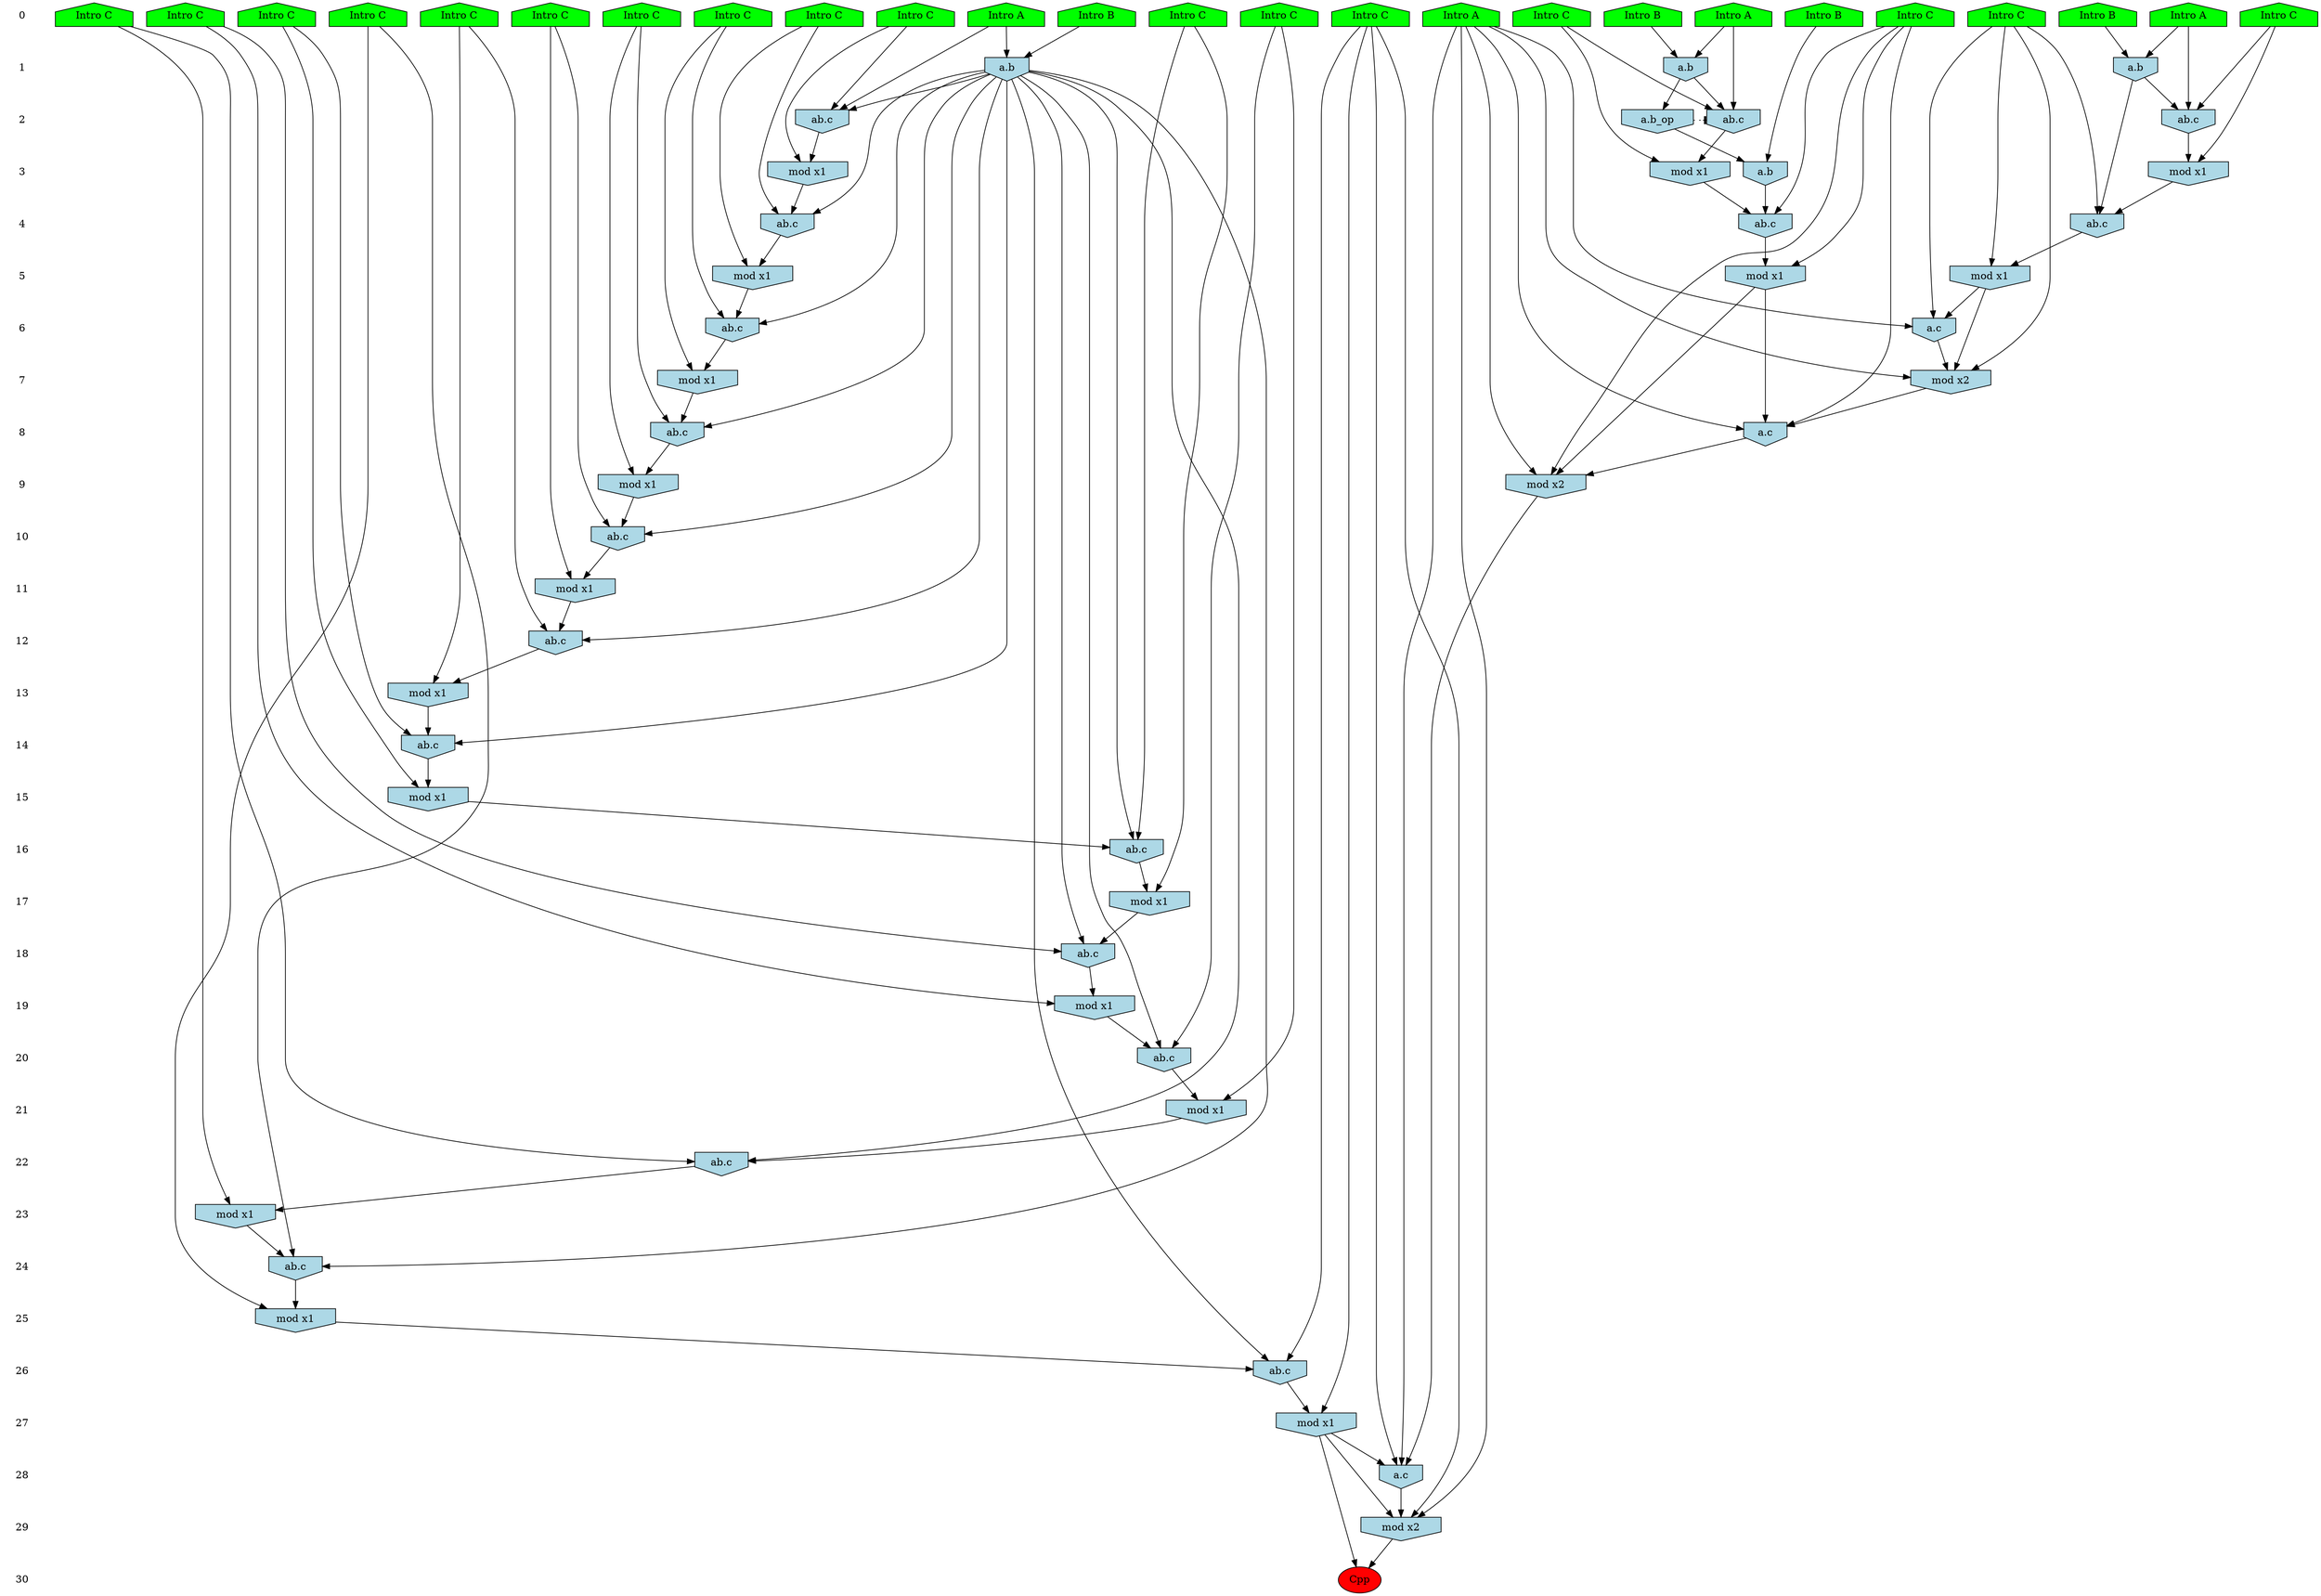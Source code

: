 /* Compression of 1 causal flows obtained in average at 1.707214E+01 t.u */
/* Compressed causal flows were: [2975] */
digraph G{
 ranksep=.5 ; 
{ rank = same ; "0" [shape=plaintext] ; node_1 [label ="Intro A", shape=house, style=filled, fillcolor=green] ;
node_2 [label ="Intro A", shape=house, style=filled, fillcolor=green] ;
node_3 [label ="Intro B", shape=house, style=filled, fillcolor=green] ;
node_4 [label ="Intro A", shape=house, style=filled, fillcolor=green] ;
node_5 [label ="Intro A", shape=house, style=filled, fillcolor=green] ;
node_6 [label ="Intro B", shape=house, style=filled, fillcolor=green] ;
node_7 [label ="Intro B", shape=house, style=filled, fillcolor=green] ;
node_8 [label ="Intro B", shape=house, style=filled, fillcolor=green] ;
node_9 [label ="Intro C", shape=house, style=filled, fillcolor=green] ;
node_10 [label ="Intro C", shape=house, style=filled, fillcolor=green] ;
node_11 [label ="Intro C", shape=house, style=filled, fillcolor=green] ;
node_12 [label ="Intro C", shape=house, style=filled, fillcolor=green] ;
node_13 [label ="Intro C", shape=house, style=filled, fillcolor=green] ;
node_14 [label ="Intro C", shape=house, style=filled, fillcolor=green] ;
node_15 [label ="Intro C", shape=house, style=filled, fillcolor=green] ;
node_16 [label ="Intro C", shape=house, style=filled, fillcolor=green] ;
node_17 [label ="Intro C", shape=house, style=filled, fillcolor=green] ;
node_18 [label ="Intro C", shape=house, style=filled, fillcolor=green] ;
node_19 [label ="Intro C", shape=house, style=filled, fillcolor=green] ;
node_20 [label ="Intro C", shape=house, style=filled, fillcolor=green] ;
node_21 [label ="Intro C", shape=house, style=filled, fillcolor=green] ;
node_22 [label ="Intro C", shape=house, style=filled, fillcolor=green] ;
node_23 [label ="Intro C", shape=house, style=filled, fillcolor=green] ;
node_24 [label ="Intro C", shape=house, style=filled, fillcolor=green] ;
node_25 [label ="Intro C", shape=house, style=filled, fillcolor=green] ;
}
{ rank = same ; "1" [shape=plaintext] ; node_26 [label="a.b", shape=invhouse, style=filled, fillcolor = lightblue] ;
node_28 [label="a.b", shape=invhouse, style=filled, fillcolor = lightblue] ;
node_29 [label="a.b", shape=invhouse, style=filled, fillcolor = lightblue] ;
}
{ rank = same ; "2" [shape=plaintext] ; node_27 [label="ab.c", shape=invhouse, style=filled, fillcolor = lightblue] ;
node_30 [label="ab.c", shape=invhouse, style=filled, fillcolor = lightblue] ;
node_31 [label="a.b_op", shape=invhouse, style=filled, fillcolor = lightblue] ;
node_33 [label="ab.c", shape=invhouse, style=filled, fillcolor = lightblue] ;
}
{ rank = same ; "3" [shape=plaintext] ; node_32 [label="mod x1", shape=invhouse, style=filled, fillcolor = lightblue] ;
node_34 [label="mod x1", shape=invhouse, style=filled, fillcolor = lightblue] ;
node_35 [label="mod x1", shape=invhouse, style=filled, fillcolor = lightblue] ;
node_44 [label="a.b", shape=invhouse, style=filled, fillcolor = lightblue] ;
}
{ rank = same ; "4" [shape=plaintext] ; node_36 [label="ab.c", shape=invhouse, style=filled, fillcolor = lightblue] ;
node_37 [label="ab.c", shape=invhouse, style=filled, fillcolor = lightblue] ;
node_45 [label="ab.c", shape=invhouse, style=filled, fillcolor = lightblue] ;
}
{ rank = same ; "5" [shape=plaintext] ; node_38 [label="mod x1", shape=invhouse, style=filled, fillcolor = lightblue] ;
node_40 [label="mod x1", shape=invhouse, style=filled, fillcolor = lightblue] ;
node_47 [label="mod x1", shape=invhouse, style=filled, fillcolor = lightblue] ;
}
{ rank = same ; "6" [shape=plaintext] ; node_39 [label="a.c", shape=invhouse, style=filled, fillcolor = lightblue] ;
node_41 [label="ab.c", shape=invhouse, style=filled, fillcolor = lightblue] ;
}
{ rank = same ; "7" [shape=plaintext] ; node_42 [label="mod x1", shape=invhouse, style=filled, fillcolor = lightblue] ;
node_43 [label="mod x2", shape=invhouse, style=filled, fillcolor = lightblue] ;
}
{ rank = same ; "8" [shape=plaintext] ; node_46 [label="ab.c", shape=invhouse, style=filled, fillcolor = lightblue] ;
node_59 [label="a.c", shape=invhouse, style=filled, fillcolor = lightblue] ;
}
{ rank = same ; "9" [shape=plaintext] ; node_48 [label="mod x1", shape=invhouse, style=filled, fillcolor = lightblue] ;
node_63 [label="mod x2", shape=invhouse, style=filled, fillcolor = lightblue] ;
}
{ rank = same ; "10" [shape=plaintext] ; node_49 [label="ab.c", shape=invhouse, style=filled, fillcolor = lightblue] ;
}
{ rank = same ; "11" [shape=plaintext] ; node_50 [label="mod x1", shape=invhouse, style=filled, fillcolor = lightblue] ;
}
{ rank = same ; "12" [shape=plaintext] ; node_51 [label="ab.c", shape=invhouse, style=filled, fillcolor = lightblue] ;
}
{ rank = same ; "13" [shape=plaintext] ; node_52 [label="mod x1", shape=invhouse, style=filled, fillcolor = lightblue] ;
}
{ rank = same ; "14" [shape=plaintext] ; node_53 [label="ab.c", shape=invhouse, style=filled, fillcolor = lightblue] ;
}
{ rank = same ; "15" [shape=plaintext] ; node_54 [label="mod x1", shape=invhouse, style=filled, fillcolor = lightblue] ;
}
{ rank = same ; "16" [shape=plaintext] ; node_55 [label="ab.c", shape=invhouse, style=filled, fillcolor = lightblue] ;
}
{ rank = same ; "17" [shape=plaintext] ; node_56 [label="mod x1", shape=invhouse, style=filled, fillcolor = lightblue] ;
}
{ rank = same ; "18" [shape=plaintext] ; node_57 [label="ab.c", shape=invhouse, style=filled, fillcolor = lightblue] ;
}
{ rank = same ; "19" [shape=plaintext] ; node_58 [label="mod x1", shape=invhouse, style=filled, fillcolor = lightblue] ;
}
{ rank = same ; "20" [shape=plaintext] ; node_60 [label="ab.c", shape=invhouse, style=filled, fillcolor = lightblue] ;
}
{ rank = same ; "21" [shape=plaintext] ; node_61 [label="mod x1", shape=invhouse, style=filled, fillcolor = lightblue] ;
}
{ rank = same ; "22" [shape=plaintext] ; node_62 [label="ab.c", shape=invhouse, style=filled, fillcolor = lightblue] ;
}
{ rank = same ; "23" [shape=plaintext] ; node_64 [label="mod x1", shape=invhouse, style=filled, fillcolor = lightblue] ;
}
{ rank = same ; "24" [shape=plaintext] ; node_65 [label="ab.c", shape=invhouse, style=filled, fillcolor = lightblue] ;
}
{ rank = same ; "25" [shape=plaintext] ; node_66 [label="mod x1", shape=invhouse, style=filled, fillcolor = lightblue] ;
}
{ rank = same ; "26" [shape=plaintext] ; node_67 [label="ab.c", shape=invhouse, style=filled, fillcolor = lightblue] ;
}
{ rank = same ; "27" [shape=plaintext] ; node_68 [label="mod x1", shape=invhouse, style=filled, fillcolor = lightblue] ;
}
{ rank = same ; "28" [shape=plaintext] ; node_69 [label="a.c", shape=invhouse, style=filled, fillcolor = lightblue] ;
}
{ rank = same ; "29" [shape=plaintext] ; node_70 [label="mod x2", shape=invhouse, style=filled, fillcolor = lightblue] ;
}
{ rank = same ; "30" [shape=plaintext] ; node_71 [label ="Cpp", style=filled, fillcolor=red] ;
}
"0" -> "1" [style="invis"]; 
"1" -> "2" [style="invis"]; 
"2" -> "3" [style="invis"]; 
"3" -> "4" [style="invis"]; 
"4" -> "5" [style="invis"]; 
"5" -> "6" [style="invis"]; 
"6" -> "7" [style="invis"]; 
"7" -> "8" [style="invis"]; 
"8" -> "9" [style="invis"]; 
"9" -> "10" [style="invis"]; 
"10" -> "11" [style="invis"]; 
"11" -> "12" [style="invis"]; 
"12" -> "13" [style="invis"]; 
"13" -> "14" [style="invis"]; 
"14" -> "15" [style="invis"]; 
"15" -> "16" [style="invis"]; 
"16" -> "17" [style="invis"]; 
"17" -> "18" [style="invis"]; 
"18" -> "19" [style="invis"]; 
"19" -> "20" [style="invis"]; 
"20" -> "21" [style="invis"]; 
"21" -> "22" [style="invis"]; 
"22" -> "23" [style="invis"]; 
"23" -> "24" [style="invis"]; 
"24" -> "25" [style="invis"]; 
"25" -> "26" [style="invis"]; 
"26" -> "27" [style="invis"]; 
"27" -> "28" [style="invis"]; 
"28" -> "29" [style="invis"]; 
"29" -> "30" [style="invis"]; 
node_3 -> node_26
node_5 -> node_26
node_5 -> node_27
node_11 -> node_27
node_26 -> node_27
node_2 -> node_28
node_8 -> node_28
node_1 -> node_29
node_6 -> node_29
node_2 -> node_30
node_9 -> node_30
node_28 -> node_30
node_28 -> node_31
node_9 -> node_32
node_30 -> node_32
node_1 -> node_33
node_25 -> node_33
node_29 -> node_33
node_11 -> node_34
node_27 -> node_34
node_25 -> node_35
node_33 -> node_35
node_20 -> node_36
node_29 -> node_36
node_35 -> node_36
node_10 -> node_37
node_26 -> node_37
node_34 -> node_37
node_20 -> node_38
node_36 -> node_38
node_4 -> node_39
node_20 -> node_39
node_38 -> node_39
node_10 -> node_40
node_37 -> node_40
node_16 -> node_41
node_26 -> node_41
node_40 -> node_41
node_16 -> node_42
node_41 -> node_42
node_4 -> node_43
node_20 -> node_43
node_38 -> node_43
node_39 -> node_43
node_7 -> node_44
node_31 -> node_44
node_17 -> node_45
node_32 -> node_45
node_44 -> node_45
node_13 -> node_46
node_26 -> node_46
node_42 -> node_46
node_17 -> node_47
node_45 -> node_47
node_13 -> node_48
node_46 -> node_48
node_23 -> node_49
node_26 -> node_49
node_48 -> node_49
node_23 -> node_50
node_49 -> node_50
node_12 -> node_51
node_26 -> node_51
node_50 -> node_51
node_12 -> node_52
node_51 -> node_52
node_15 -> node_53
node_26 -> node_53
node_52 -> node_53
node_15 -> node_54
node_53 -> node_54
node_18 -> node_55
node_26 -> node_55
node_54 -> node_55
node_18 -> node_56
node_55 -> node_56
node_14 -> node_57
node_26 -> node_57
node_56 -> node_57
node_14 -> node_58
node_57 -> node_58
node_4 -> node_59
node_17 -> node_59
node_43 -> node_59
node_47 -> node_59
node_22 -> node_60
node_26 -> node_60
node_58 -> node_60
node_22 -> node_61
node_60 -> node_61
node_21 -> node_62
node_26 -> node_62
node_61 -> node_62
node_4 -> node_63
node_17 -> node_63
node_47 -> node_63
node_59 -> node_63
node_21 -> node_64
node_62 -> node_64
node_24 -> node_65
node_26 -> node_65
node_64 -> node_65
node_24 -> node_66
node_65 -> node_66
node_19 -> node_67
node_26 -> node_67
node_66 -> node_67
node_19 -> node_68
node_67 -> node_68
node_4 -> node_69
node_19 -> node_69
node_63 -> node_69
node_68 -> node_69
node_4 -> node_70
node_19 -> node_70
node_68 -> node_70
node_69 -> node_70
node_68 -> node_71
node_70 -> node_71
node_31 -> node_30 [style=dotted, arrowhead = tee] 
}
/*
 Dot generation time: 0.000287
*/